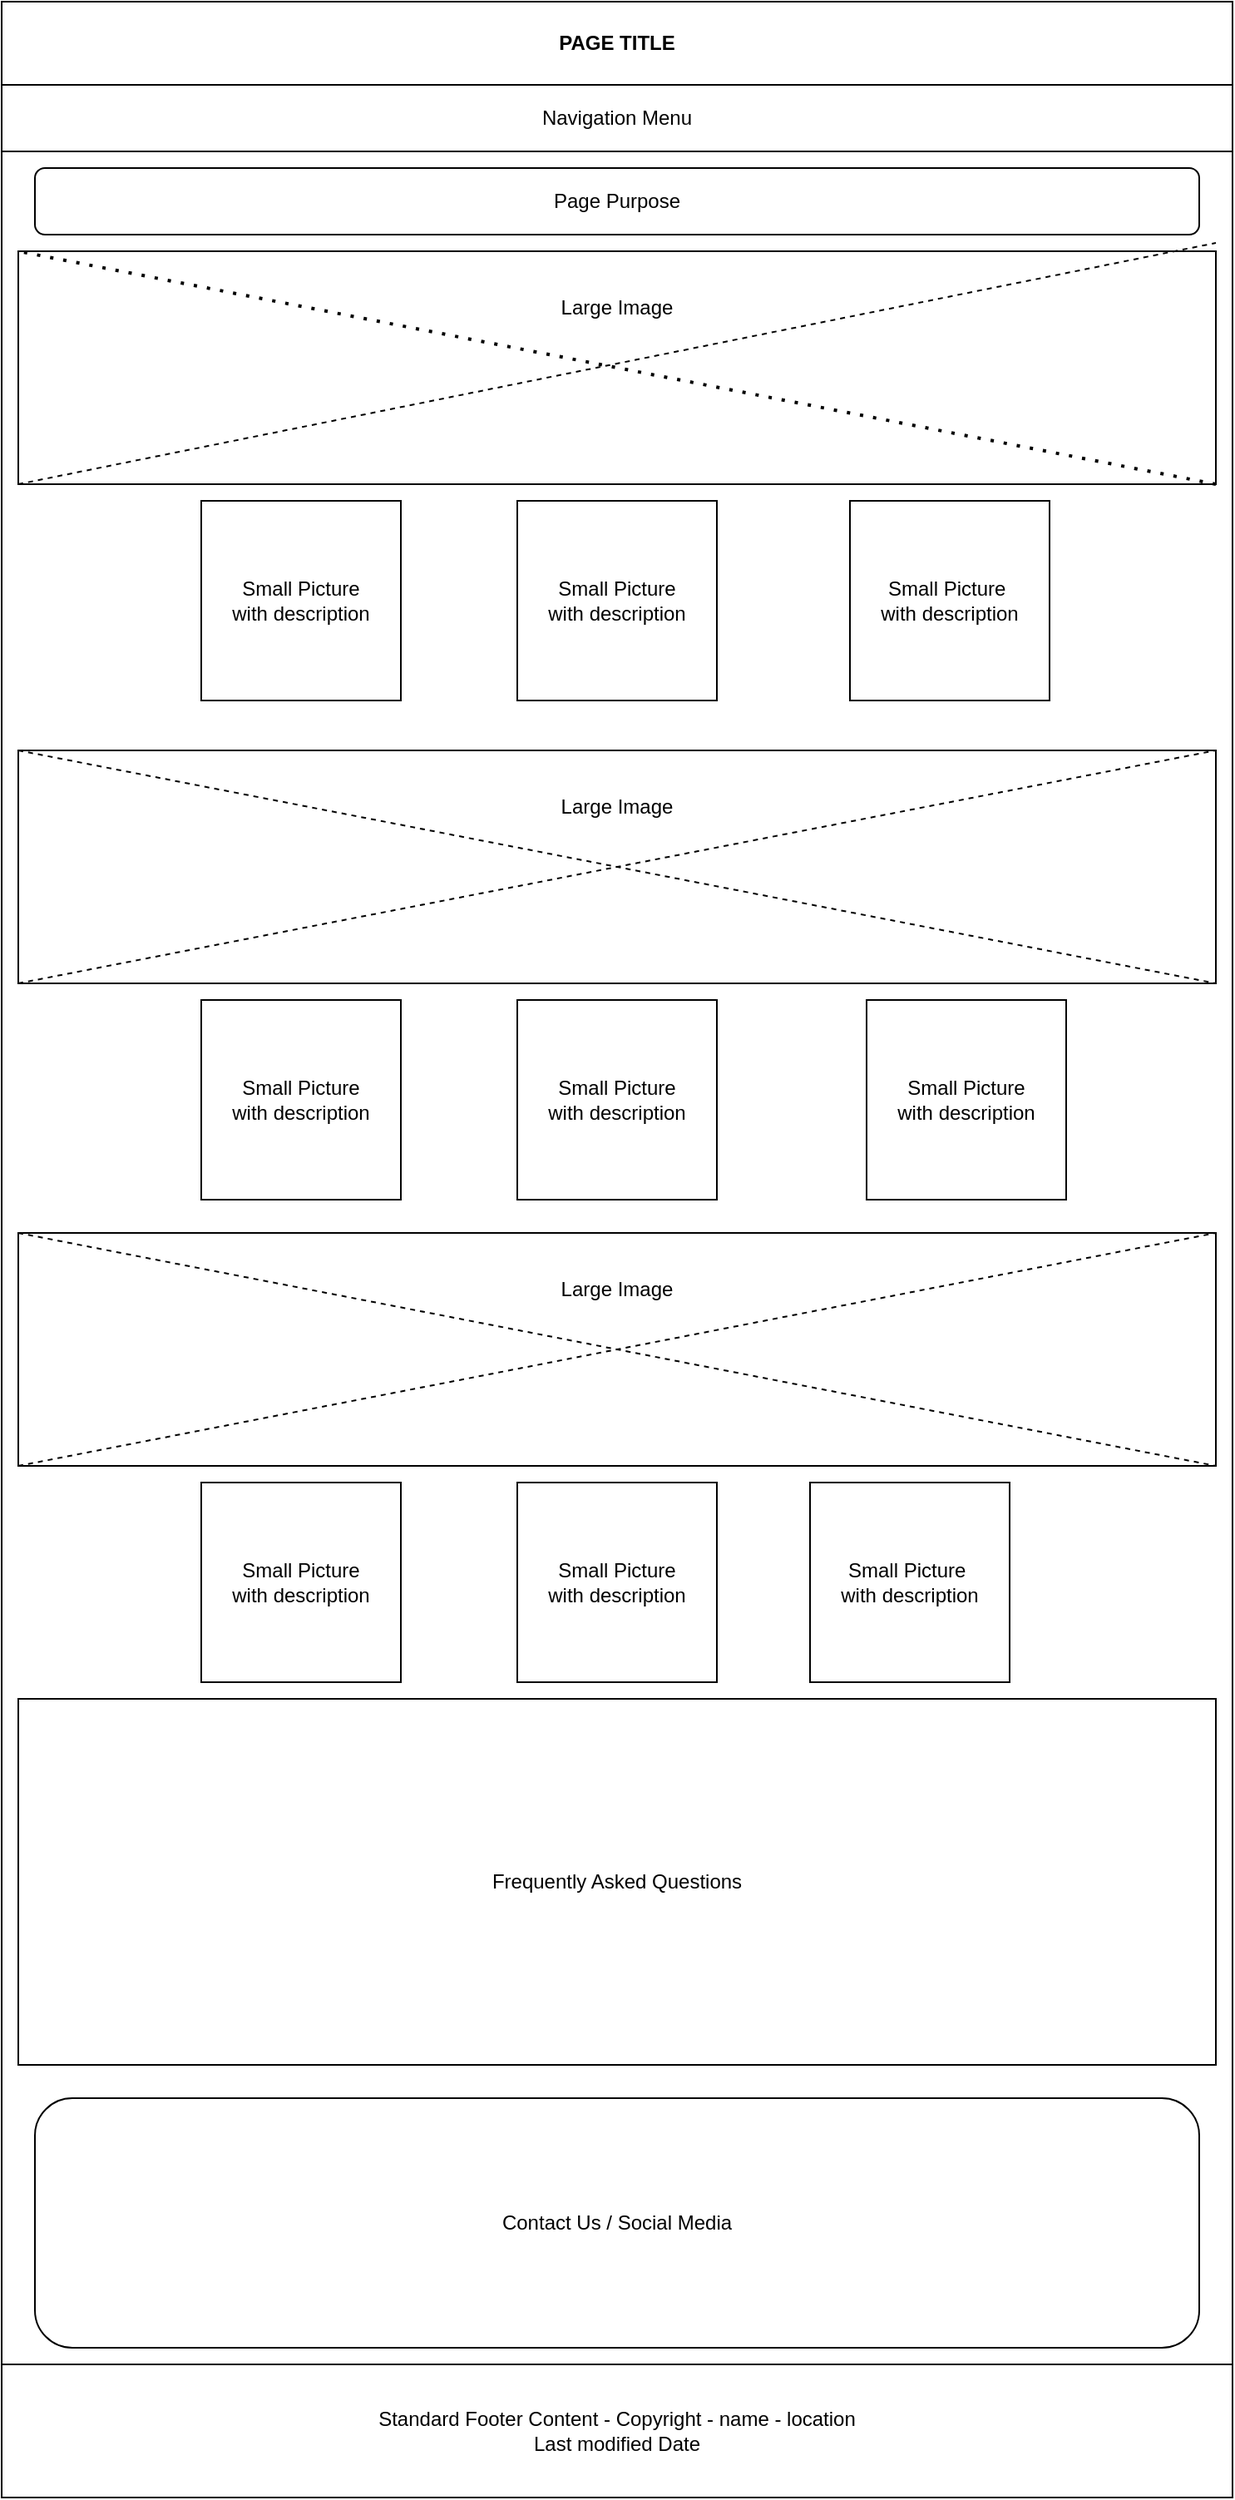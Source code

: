 <mxfile version="24.8.3">
  <diagram name="Página-1" id="bDJ1rSwSKpf4xYEArlUF">
    <mxGraphModel dx="809" dy="446" grid="1" gridSize="10" guides="1" tooltips="1" connect="1" arrows="1" fold="1" page="1" pageScale="1" pageWidth="827" pageHeight="1169" math="0" shadow="0">
      <root>
        <mxCell id="0" />
        <mxCell id="1" parent="0" />
        <mxCell id="KbTrGleUcYxsKyLHxBLY-1" value="" style="rounded=0;whiteSpace=wrap;html=1;fontStyle=1" vertex="1" parent="1">
          <mxGeometry x="20" y="10" width="740" height="1500" as="geometry" />
        </mxCell>
        <mxCell id="KbTrGleUcYxsKyLHxBLY-2" value="PAGE TITLE" style="rounded=0;whiteSpace=wrap;html=1;fontStyle=1" vertex="1" parent="1">
          <mxGeometry x="20" y="10" width="740" height="50" as="geometry" />
        </mxCell>
        <mxCell id="KbTrGleUcYxsKyLHxBLY-3" value="Navigation Menu" style="rounded=0;whiteSpace=wrap;html=1;" vertex="1" parent="1">
          <mxGeometry x="20" y="60" width="740" height="40" as="geometry" />
        </mxCell>
        <mxCell id="KbTrGleUcYxsKyLHxBLY-4" value="Large Image&lt;div&gt;&lt;br&gt;&lt;/div&gt;&lt;div&gt;&lt;br&gt;&lt;/div&gt;&lt;div&gt;&lt;br&gt;&lt;/div&gt;&lt;div&gt;&lt;br&gt;&lt;/div&gt;&lt;div&gt;&lt;br&gt;&lt;/div&gt;" style="rounded=0;whiteSpace=wrap;html=1;" vertex="1" parent="1">
          <mxGeometry x="30" y="160" width="720" height="140" as="geometry" />
        </mxCell>
        <mxCell id="KbTrGleUcYxsKyLHxBLY-8" value="" style="endArrow=none;dashed=1;html=1;rounded=0;exitX=0;exitY=1;exitDx=0;exitDy=0;" edge="1" parent="1" source="KbTrGleUcYxsKyLHxBLY-4">
          <mxGeometry width="50" height="50" relative="1" as="geometry">
            <mxPoint x="350" y="246.857" as="sourcePoint" />
            <mxPoint x="750" y="155" as="targetPoint" />
            <Array as="points" />
          </mxGeometry>
        </mxCell>
        <mxCell id="KbTrGleUcYxsKyLHxBLY-9" value="" style="endArrow=none;dashed=1;html=1;dashPattern=1 3;strokeWidth=2;rounded=0;entryX=0;entryY=0;entryDx=0;entryDy=0;exitX=1;exitY=1;exitDx=0;exitDy=0;" edge="1" parent="1" source="KbTrGleUcYxsKyLHxBLY-4" target="KbTrGleUcYxsKyLHxBLY-4">
          <mxGeometry width="50" height="50" relative="1" as="geometry">
            <mxPoint x="380" y="250" as="sourcePoint" />
            <mxPoint x="430" y="200" as="targetPoint" />
          </mxGeometry>
        </mxCell>
        <mxCell id="KbTrGleUcYxsKyLHxBLY-10" value="Small Picture &lt;br&gt;with description" style="whiteSpace=wrap;html=1;aspect=fixed;" vertex="1" parent="1">
          <mxGeometry x="330" y="310" width="120" height="120" as="geometry" />
        </mxCell>
        <mxCell id="KbTrGleUcYxsKyLHxBLY-14" value="Small Picture&lt;br&gt;with description" style="whiteSpace=wrap;html=1;aspect=fixed;" vertex="1" parent="1">
          <mxGeometry x="140" y="310" width="120" height="120" as="geometry" />
        </mxCell>
        <mxCell id="KbTrGleUcYxsKyLHxBLY-15" value="Small Picture&amp;nbsp;&lt;br&gt;with description" style="whiteSpace=wrap;html=1;aspect=fixed;" vertex="1" parent="1">
          <mxGeometry x="530" y="310" width="120" height="120" as="geometry" />
        </mxCell>
        <mxCell id="KbTrGleUcYxsKyLHxBLY-17" value="Page Purpose" style="rounded=1;whiteSpace=wrap;html=1;" vertex="1" parent="1">
          <mxGeometry x="40" y="110" width="700" height="40" as="geometry" />
        </mxCell>
        <mxCell id="KbTrGleUcYxsKyLHxBLY-18" value="Large Image&lt;div&gt;&lt;br&gt;&lt;/div&gt;&lt;div&gt;&lt;br&gt;&lt;/div&gt;&lt;div&gt;&lt;br&gt;&lt;/div&gt;&lt;div&gt;&lt;br&gt;&lt;/div&gt;&lt;div&gt;&lt;br&gt;&lt;/div&gt;" style="rounded=0;whiteSpace=wrap;html=1;" vertex="1" parent="1">
          <mxGeometry x="30" y="460" width="720" height="140" as="geometry" />
        </mxCell>
        <mxCell id="KbTrGleUcYxsKyLHxBLY-19" value="Small Picture &lt;br&gt;with description" style="whiteSpace=wrap;html=1;aspect=fixed;" vertex="1" parent="1">
          <mxGeometry x="330" y="610" width="120" height="120" as="geometry" />
        </mxCell>
        <mxCell id="KbTrGleUcYxsKyLHxBLY-20" value="Small Picture&lt;br&gt;with description" style="whiteSpace=wrap;html=1;aspect=fixed;" vertex="1" parent="1">
          <mxGeometry x="140" y="610" width="120" height="120" as="geometry" />
        </mxCell>
        <mxCell id="KbTrGleUcYxsKyLHxBLY-21" value="Small Picture&amp;nbsp;&lt;br&gt;with description" style="whiteSpace=wrap;html=1;aspect=fixed;" vertex="1" parent="1">
          <mxGeometry x="506" y="900" width="120" height="120" as="geometry" />
        </mxCell>
        <mxCell id="KbTrGleUcYxsKyLHxBLY-22" value="Large Image&lt;div&gt;&lt;br&gt;&lt;/div&gt;&lt;div&gt;&lt;br&gt;&lt;/div&gt;&lt;div&gt;&lt;br&gt;&lt;/div&gt;&lt;div&gt;&lt;br&gt;&lt;/div&gt;&lt;div&gt;&lt;br&gt;&lt;/div&gt;" style="rounded=0;whiteSpace=wrap;html=1;" vertex="1" parent="1">
          <mxGeometry x="30" y="750" width="720" height="140" as="geometry" />
        </mxCell>
        <mxCell id="KbTrGleUcYxsKyLHxBLY-23" value="Small Picture&lt;br&gt;with description" style="whiteSpace=wrap;html=1;aspect=fixed;" vertex="1" parent="1">
          <mxGeometry x="140" y="900" width="120" height="120" as="geometry" />
        </mxCell>
        <mxCell id="KbTrGleUcYxsKyLHxBLY-24" value="Small Picture &lt;br&gt;with description" style="whiteSpace=wrap;html=1;aspect=fixed;" vertex="1" parent="1">
          <mxGeometry x="330" y="900" width="120" height="120" as="geometry" />
        </mxCell>
        <mxCell id="KbTrGleUcYxsKyLHxBLY-25" value="Small Picture &lt;br&gt;with description" style="whiteSpace=wrap;html=1;aspect=fixed;" vertex="1" parent="1">
          <mxGeometry x="540" y="610" width="120" height="120" as="geometry" />
        </mxCell>
        <mxCell id="KbTrGleUcYxsKyLHxBLY-26" value="" style="endArrow=none;dashed=1;html=1;rounded=0;entryX=1;entryY=0;entryDx=0;entryDy=0;exitX=0;exitY=1;exitDx=0;exitDy=0;" edge="1" parent="1" source="KbTrGleUcYxsKyLHxBLY-18" target="KbTrGleUcYxsKyLHxBLY-18">
          <mxGeometry width="50" height="50" relative="1" as="geometry">
            <mxPoint x="370" y="480" as="sourcePoint" />
            <mxPoint x="420" y="430" as="targetPoint" />
          </mxGeometry>
        </mxCell>
        <mxCell id="KbTrGleUcYxsKyLHxBLY-28" value="" style="endArrow=none;dashed=1;html=1;rounded=0;exitX=0;exitY=0;exitDx=0;exitDy=0;entryX=1;entryY=1;entryDx=0;entryDy=0;" edge="1" parent="1" source="KbTrGleUcYxsKyLHxBLY-18" target="KbTrGleUcYxsKyLHxBLY-18">
          <mxGeometry width="50" height="50" relative="1" as="geometry">
            <mxPoint x="370" y="480" as="sourcePoint" />
            <mxPoint x="420" y="430" as="targetPoint" />
          </mxGeometry>
        </mxCell>
        <mxCell id="KbTrGleUcYxsKyLHxBLY-29" value="" style="endArrow=none;dashed=1;html=1;rounded=0;entryX=1;entryY=0;entryDx=0;entryDy=0;exitX=0;exitY=1;exitDx=0;exitDy=0;" edge="1" parent="1" source="KbTrGleUcYxsKyLHxBLY-22" target="KbTrGleUcYxsKyLHxBLY-22">
          <mxGeometry width="50" height="50" relative="1" as="geometry">
            <mxPoint x="370" y="910" as="sourcePoint" />
            <mxPoint x="420" y="860" as="targetPoint" />
          </mxGeometry>
        </mxCell>
        <mxCell id="KbTrGleUcYxsKyLHxBLY-30" value="" style="endArrow=none;dashed=1;html=1;rounded=0;exitX=0;exitY=0;exitDx=0;exitDy=0;entryX=1;entryY=1;entryDx=0;entryDy=0;" edge="1" parent="1" source="KbTrGleUcYxsKyLHxBLY-22" target="KbTrGleUcYxsKyLHxBLY-22">
          <mxGeometry width="50" height="50" relative="1" as="geometry">
            <mxPoint x="370" y="910" as="sourcePoint" />
            <mxPoint x="420" y="860" as="targetPoint" />
          </mxGeometry>
        </mxCell>
        <mxCell id="KbTrGleUcYxsKyLHxBLY-38" value="Frequently Asked Questions" style="rounded=0;whiteSpace=wrap;html=1;" vertex="1" parent="1">
          <mxGeometry x="30" y="1030" width="720" height="220" as="geometry" />
        </mxCell>
        <mxCell id="KbTrGleUcYxsKyLHxBLY-39" value="Contact Us / Social Media" style="rounded=1;whiteSpace=wrap;html=1;" vertex="1" parent="1">
          <mxGeometry x="40" y="1270" width="700" height="150" as="geometry" />
        </mxCell>
        <mxCell id="KbTrGleUcYxsKyLHxBLY-40" value="Standard Footer Content - Copyright - name - location&lt;br&gt;Last modified Date" style="rounded=0;whiteSpace=wrap;html=1;" vertex="1" parent="1">
          <mxGeometry x="20" y="1430" width="740" height="80" as="geometry" />
        </mxCell>
      </root>
    </mxGraphModel>
  </diagram>
</mxfile>
